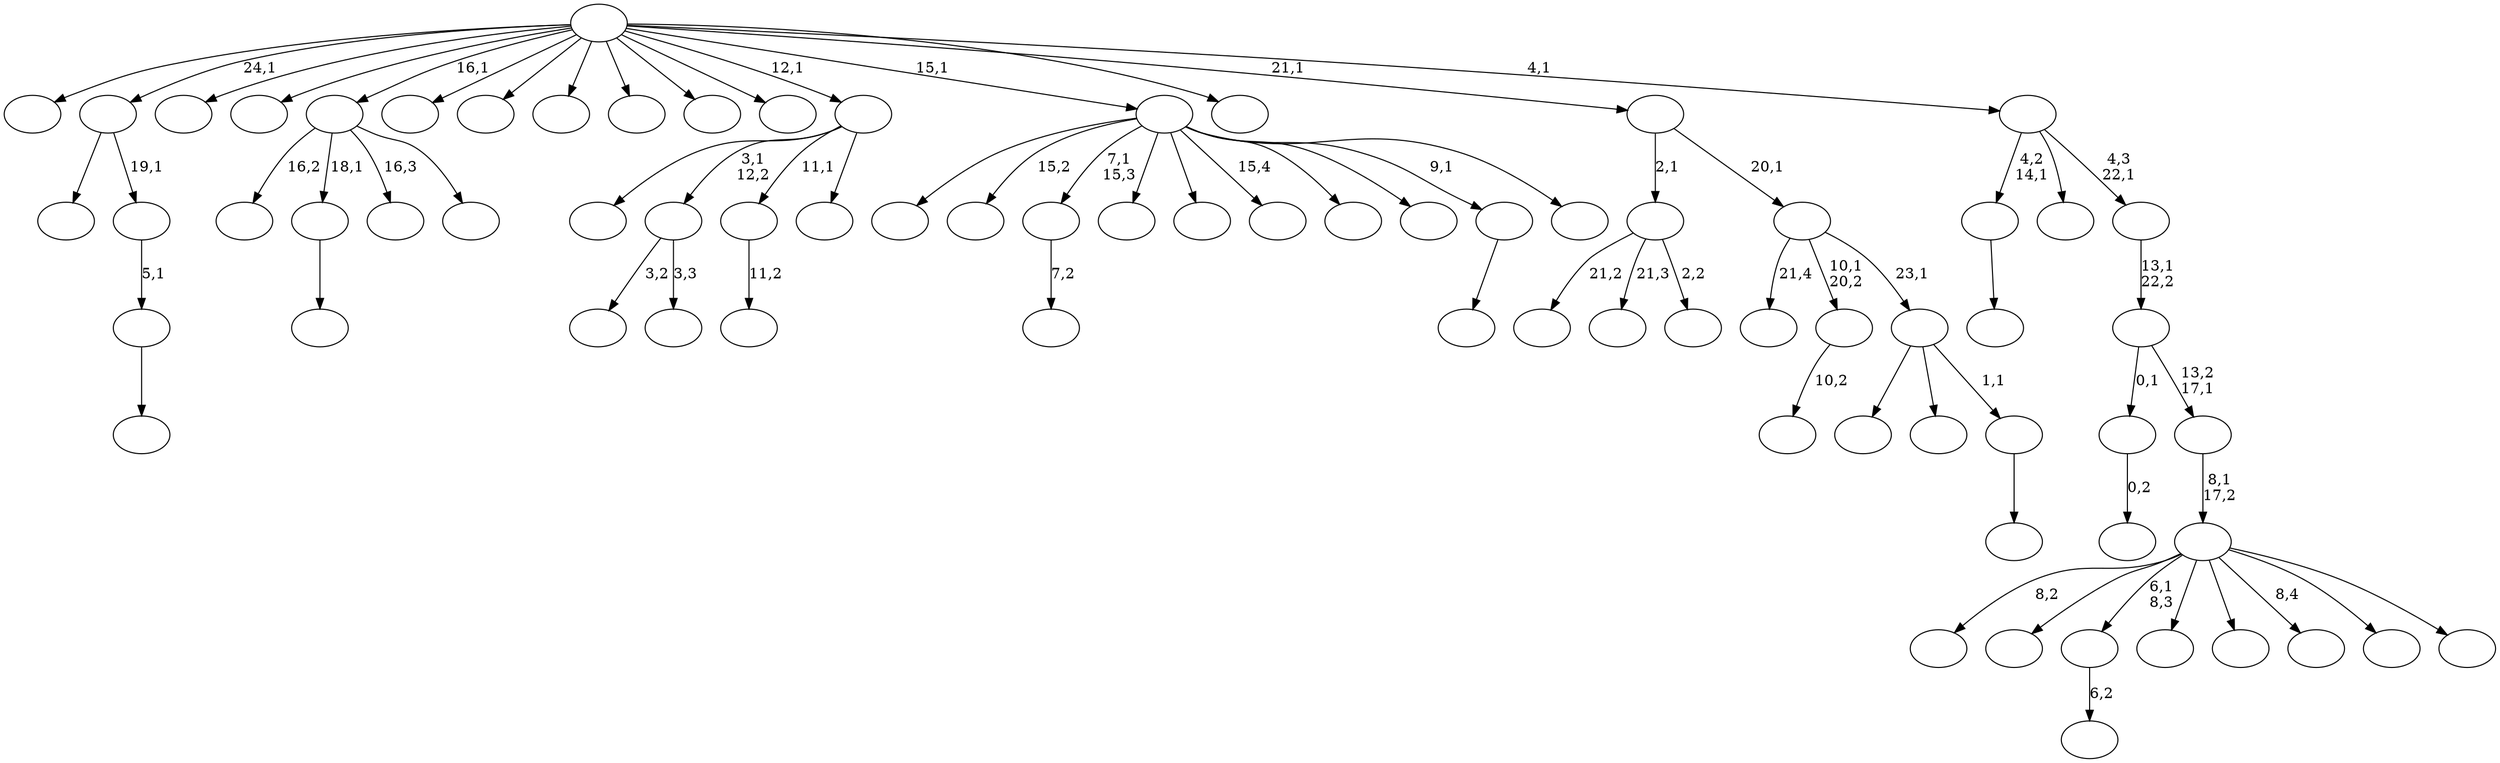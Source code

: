 digraph T {
	75 [label=""]
	74 [label=""]
	73 [label=""]
	72 [label=""]
	71 [label=""]
	70 [label=""]
	69 [label=""]
	68 [label=""]
	67 [label=""]
	66 [label=""]
	65 [label=""]
	64 [label=""]
	63 [label=""]
	62 [label=""]
	61 [label=""]
	60 [label=""]
	59 [label=""]
	58 [label=""]
	57 [label=""]
	56 [label=""]
	55 [label=""]
	54 [label=""]
	53 [label=""]
	52 [label=""]
	51 [label=""]
	50 [label=""]
	49 [label=""]
	48 [label=""]
	47 [label=""]
	46 [label=""]
	45 [label=""]
	44 [label=""]
	43 [label=""]
	42 [label=""]
	41 [label=""]
	40 [label=""]
	39 [label=""]
	38 [label=""]
	37 [label=""]
	36 [label=""]
	35 [label=""]
	34 [label=""]
	33 [label=""]
	32 [label=""]
	31 [label=""]
	30 [label=""]
	29 [label=""]
	28 [label=""]
	27 [label=""]
	26 [label=""]
	25 [label=""]
	24 [label=""]
	23 [label=""]
	22 [label=""]
	21 [label=""]
	20 [label=""]
	19 [label=""]
	18 [label=""]
	17 [label=""]
	16 [label=""]
	15 [label=""]
	14 [label=""]
	13 [label=""]
	12 [label=""]
	11 [label=""]
	10 [label=""]
	9 [label=""]
	8 [label=""]
	7 [label=""]
	6 [label=""]
	5 [label=""]
	4 [label=""]
	3 [label=""]
	2 [label=""]
	1 [label=""]
	0 [label=""]
	69 -> 70 [label=""]
	63 -> 64 [label=""]
	62 -> 63 [label="5,1"]
	61 -> 68 [label=""]
	61 -> 62 [label="19,1"]
	58 -> 59 [label="6,2"]
	50 -> 51 [label="0,2"]
	47 -> 71 [label="16,2"]
	47 -> 69 [label="18,1"]
	47 -> 65 [label="16,3"]
	47 -> 48 [label=""]
	45 -> 46 [label="10,2"]
	41 -> 42 [label="7,2"]
	39 -> 40 [label=""]
	36 -> 73 [label="21,2"]
	36 -> 57 [label="21,3"]
	36 -> 37 [label="2,2"]
	33 -> 54 [label="3,2"]
	33 -> 34 [label="3,3"]
	30 -> 31 [label="11,2"]
	18 -> 55 [label=""]
	18 -> 33 [label="3,1\n12,2"]
	18 -> 30 [label="11,1"]
	18 -> 19 [label=""]
	15 -> 16 [label=""]
	13 -> 74 [label=""]
	13 -> 67 [label="15,2"]
	13 -> 41 [label="7,1\n15,3"]
	13 -> 32 [label=""]
	13 -> 29 [label=""]
	13 -> 28 [label="15,4"]
	13 -> 24 [label=""]
	13 -> 17 [label=""]
	13 -> 15 [label="9,1"]
	13 -> 14 [label=""]
	10 -> 11 [label=""]
	9 -> 49 [label=""]
	9 -> 22 [label=""]
	9 -> 10 [label="1,1"]
	8 -> 60 [label="21,4"]
	8 -> 45 [label="10,1\n20,2"]
	8 -> 9 [label="23,1"]
	7 -> 36 [label="2,1"]
	7 -> 8 [label="20,1"]
	5 -> 75 [label="8,2"]
	5 -> 72 [label=""]
	5 -> 58 [label="6,1\n8,3"]
	5 -> 53 [label=""]
	5 -> 38 [label=""]
	5 -> 27 [label="8,4"]
	5 -> 20 [label=""]
	5 -> 6 [label=""]
	4 -> 5 [label="8,1\n17,2"]
	3 -> 50 [label="0,1"]
	3 -> 4 [label="13,2\n17,1"]
	2 -> 3 [label="13,1\n22,2"]
	1 -> 39 [label="4,2\n14,1"]
	1 -> 21 [label=""]
	1 -> 2 [label="4,3\n22,1"]
	0 -> 66 [label=""]
	0 -> 61 [label="24,1"]
	0 -> 56 [label=""]
	0 -> 52 [label=""]
	0 -> 47 [label="16,1"]
	0 -> 44 [label=""]
	0 -> 43 [label=""]
	0 -> 35 [label=""]
	0 -> 26 [label=""]
	0 -> 25 [label=""]
	0 -> 23 [label=""]
	0 -> 18 [label="12,1"]
	0 -> 13 [label="15,1"]
	0 -> 12 [label=""]
	0 -> 7 [label="21,1"]
	0 -> 1 [label="4,1"]
}

